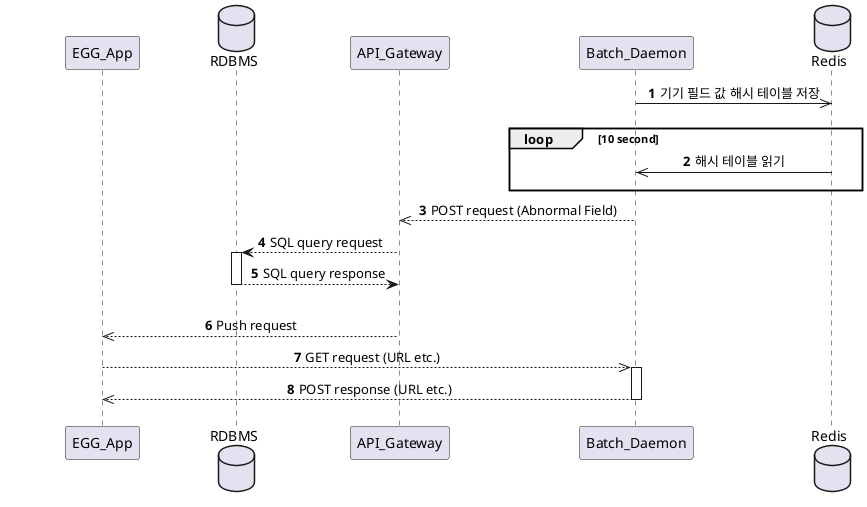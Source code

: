 @startuml
scale 1.0
autonumber
skinparam SequenceMessageAlign center
skinparam ParticipantPadding 60
participant EGG_App
database RDBMS
participant API_Gateway
participant Batch_Daemon
database Redis
Batch_Daemon ->> Redis: 기기 필드 값 해시 테이블 저장
||10||
loop 10 second
    Redis ->>  Batch_Daemon : 해시 테이블 읽기
    ||10||
end
Batch_Daemon -->> API_Gateway: POST request (Abnormal Field)
API_Gateway --> RDBMS: SQL query request
activate RDBMS
RDBMS --> API_Gateway: SQL query response
deactivate RDBMS
||20||
API_Gateway -->> EGG_App: Push request
EGG_App -->> Batch_Daemon: GET request (URL etc.)
activate Batch_Daemon
Batch_Daemon -->> EGG_App: POST response (URL etc.)
deactivate Batch_Daemon
||10||
@enduml

